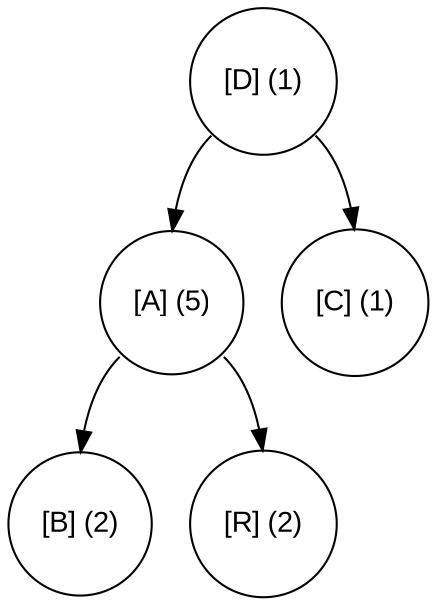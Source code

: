digraph move_down {
	node [fontname="Arial", shape="circle", width=0.5]; 

	0 [label = "[D] (1)"];
	0:sw -> 1;
	1 [label = "[A] (5)"];
	1:sw -> 3;
	3 [label = "[B] (2)"];
	1:se -> 4;
	4 [label = "[R] (2)"];
	0:se -> 2;
	2 [label = "[C] (1)"];
}
